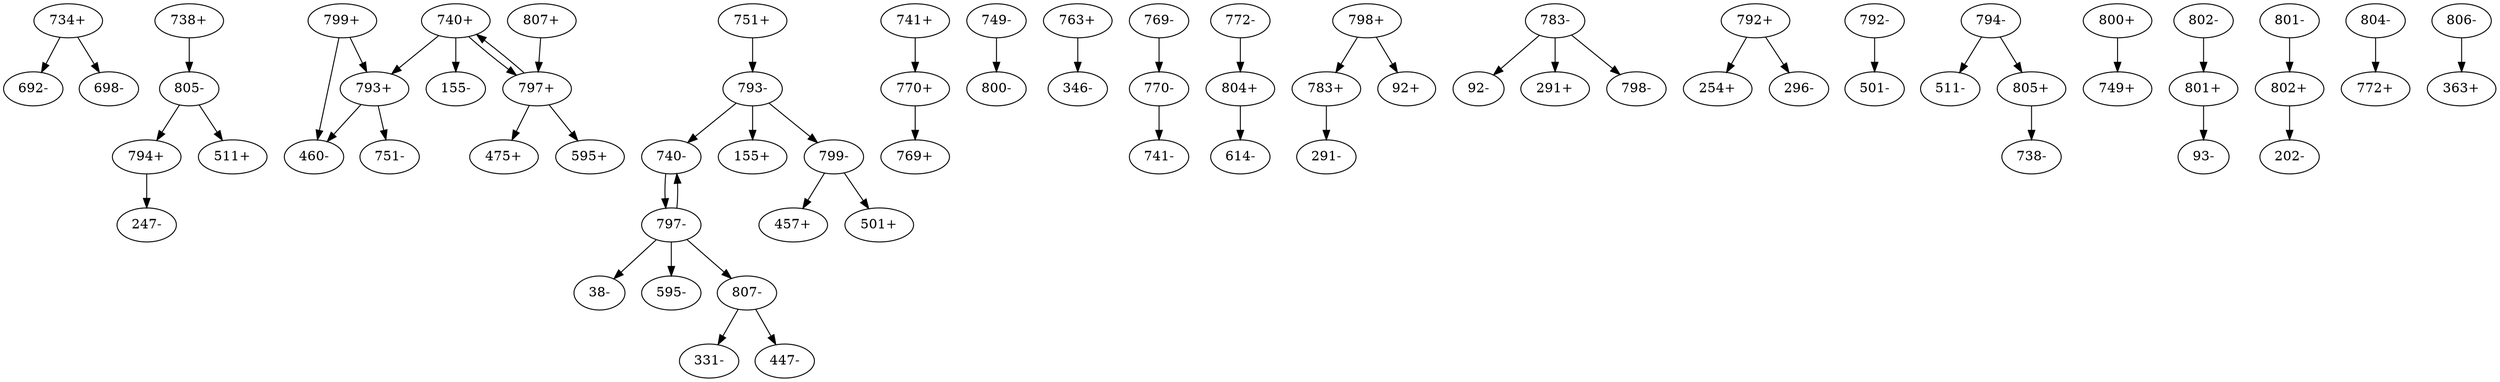 digraph dist {
graph [k=29 s=290 n=10]
"734+" -> "692-" [d=-2 e=2.4 n=76]
"734+" -> "698-" [d=-22 e=4.5 n=21]
"738+" -> "805-" [d=-184 e=4.0 n=27]
"740+" -> "155-" [d=-27 e=3.7 n=32]
"740+" -> "793+" [d=32 e=4.3 n=23]
"740+" -> "797+" [d=-6166 e=4.7 n=19]
"740-" -> "797-" [d=-9191 e=4.7 n=19]
"741+" -> "770+" [d=15 e=4.5 n=21]
"749-" -> "800-" [d=6 e=3.8 n=30]
"751+" -> "793-" [d=-200 e=5.5 n=14]
"763+" -> "346-" [d=-23 e=4.1 n=26]
"769-" -> "770-" [d=-183 e=3.0 n=46]
"770+" -> "769+" [d=-183 e=3.0 n=46]
"770-" -> "741-" [d=15 e=4.5 n=21]
"772-" -> "804+" [d=-4 e=4.7 n=19]
"783+" -> "291-" [d=-1949 e=6.2 n=11]
"783-" -> "92-" [d=28 e=3.9 n=28]
"783-" -> "291+" [d=14 e=4.5 n=21]
"783-" -> "798-" [d=-50 e=3.9 n=28]
"792+" -> "254+" [d=-24 e=5.7 n=13]
"792+" -> "296-" [d=26 e=3.5 n=35]
"792-" -> "501-" [d=74 e=3.5 n=35]
"793+" -> "460-" [d=-4061 e=4.1 n=25]
"793+" -> "751-" [d=-200 e=5.5 n=14]
"793-" -> "155+" [d=12 e=6.5 n=10]
"793-" -> "740-" [d=32 e=4.3 n=23]
"793-" -> "799-" [d=-1189 e=5.0 n=17]
"794+" -> "247-" [d=-11309 e=5.3 n=15]
"794-" -> "511-" [d=-28 e=3.4 n=36]
"794-" -> "805+" [d=-91 e=2.5 n=69]
"797+" -> "475+" [d=-1255 e=5.7 n=13]
"797+" -> "595+" [d=-10571 e=6.5 n=10]
"797+" -> "740+" [d=-9191 e=4.7 n=19]
"797-" -> "38-" [d=21 e=4.1 n=26]
"797-" -> "595-" [d=-2723 e=5.0 n=17]
"797-" -> "740-" [d=-6166 e=4.7 n=19]
"798+" -> "92+" [d=49 e=3.8 n=30]
"797-" -> "807-" [d=-12638 e=5.7 n=13]
"798+" -> "783+" [d=-50 e=3.9 n=28]
"799+" -> "460-" [d=6 e=6.0 n=12]
"799+" -> "793+" [d=-1189 e=5.0 n=17]
"799-" -> "457+" [d=-6 e=4.9 n=18]
"799-" -> "501+" [d=37 e=4.6 n=20]
"800+" -> "749+" [d=6 e=3.8 n=30]
"801+" -> "93-" [d=16 e=6.2 n=11]
"801-" -> "802+" [d=-105 e=2.8 n=56]
"802+" -> "202-" [d=-11 e=2.5 n=67]
"802-" -> "801+" [d=-105 e=2.8 n=56]
"804+" -> "614-" [d=1 e=5.3 n=15]
"804-" -> "772+" [d=-4 e=4.7 n=19]
"805+" -> "738-" [d=-184 e=4.0 n=27]
"805-" -> "511+" [d=-26 e=3.6 n=33]
"805-" -> "794+" [d=-91 e=2.5 n=69]
"806-" -> "363+" [d=-28 e=1.9 n=122]
"807+" -> "797+" [d=-12638 e=5.7 n=13]
"807-" -> "331-" [d=-9724 e=4.4 n=22]
"807-" -> "447-" [d=0 e=2.6 n=62]
}
